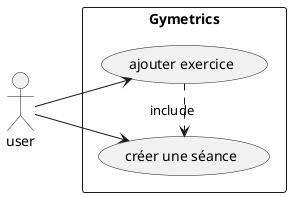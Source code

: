 @startuml

left to right direction

actor user

rectangle Gymetrics {
    usecase ( créer une séance ) as create_seance
    usecase ( ajouter exercice ) as add_exercice

    user --> create_seance
    user --> add_exercice

    add_exercice .> create_seance :include
}

@enduml 